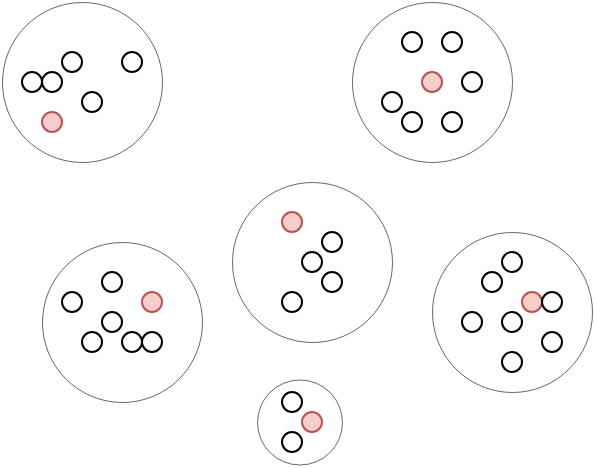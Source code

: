 <mxfile version="26.2.8">
  <diagram name="Side-1" id="GmqKKlnNzwOJKyFPibYE">
    <mxGraphModel dx="612" dy="342" grid="0" gridSize="10" guides="1" tooltips="1" connect="1" arrows="1" fold="1" page="1" pageScale="1" pageWidth="1200" pageHeight="1600" math="0" shadow="0">
      <root>
        <mxCell id="0" />
        <mxCell id="1" parent="0" />
        <mxCell id="3EK2jb_Yd_wLkveHqz7A-48" value="" style="ellipse;whiteSpace=wrap;html=1;aspect=fixed;strokeWidth=0.3;" vertex="1" parent="1">
          <mxGeometry x="415" y="190" width="80" height="80" as="geometry" />
        </mxCell>
        <mxCell id="3EK2jb_Yd_wLkveHqz7A-47" value="0" style="ellipse;whiteSpace=wrap;html=1;aspect=fixed;strokeWidth=0.3;" vertex="1" parent="1">
          <mxGeometry x="375" y="75" width="80" height="80" as="geometry" />
        </mxCell>
        <mxCell id="3EK2jb_Yd_wLkveHqz7A-46" value="" style="ellipse;whiteSpace=wrap;html=1;aspect=fixed;strokeWidth=0.3;" vertex="1" parent="1">
          <mxGeometry x="315" y="165" width="80" height="80" as="geometry" />
        </mxCell>
        <mxCell id="3EK2jb_Yd_wLkveHqz7A-45" value="" style="ellipse;whiteSpace=wrap;html=1;aspect=fixed;strokeWidth=0.3;" vertex="1" parent="1">
          <mxGeometry x="327.5" y="263.75" width="42.5" height="42.5" as="geometry" />
        </mxCell>
        <mxCell id="3EK2jb_Yd_wLkveHqz7A-44" value="" style="ellipse;whiteSpace=wrap;html=1;aspect=fixed;strokeWidth=0.3;" vertex="1" parent="1">
          <mxGeometry x="220" y="195" width="80" height="80" as="geometry" />
        </mxCell>
        <mxCell id="3EK2jb_Yd_wLkveHqz7A-43" value="" style="ellipse;whiteSpace=wrap;html=1;aspect=fixed;strokeWidth=0.3;" vertex="1" parent="1">
          <mxGeometry x="200" y="75" width="80" height="80" as="geometry" />
        </mxCell>
        <mxCell id="3EK2jb_Yd_wLkveHqz7A-1" value="" style="ellipse;whiteSpace=wrap;html=1;aspect=fixed;" vertex="1" parent="1">
          <mxGeometry x="230" y="100" width="10" height="10" as="geometry" />
        </mxCell>
        <mxCell id="3EK2jb_Yd_wLkveHqz7A-2" value="" style="ellipse;whiteSpace=wrap;html=1;aspect=fixed;" vertex="1" parent="1">
          <mxGeometry x="210" y="110" width="10" height="10" as="geometry" />
        </mxCell>
        <mxCell id="3EK2jb_Yd_wLkveHqz7A-3" value="" style="ellipse;whiteSpace=wrap;html=1;aspect=fixed;" vertex="1" parent="1">
          <mxGeometry x="220" y="110" width="10" height="10" as="geometry" />
        </mxCell>
        <mxCell id="3EK2jb_Yd_wLkveHqz7A-4" value="" style="ellipse;whiteSpace=wrap;html=1;aspect=fixed;fillColor=#f8cecc;strokeColor=#b85450;" vertex="1" parent="1">
          <mxGeometry x="220" y="130" width="10" height="10" as="geometry" />
        </mxCell>
        <mxCell id="3EK2jb_Yd_wLkveHqz7A-5" value="" style="ellipse;whiteSpace=wrap;html=1;aspect=fixed;" vertex="1" parent="1">
          <mxGeometry x="260" y="100" width="10" height="10" as="geometry" />
        </mxCell>
        <mxCell id="3EK2jb_Yd_wLkveHqz7A-6" value="" style="ellipse;whiteSpace=wrap;html=1;aspect=fixed;" vertex="1" parent="1">
          <mxGeometry x="240" y="120" width="10" height="10" as="geometry" />
        </mxCell>
        <mxCell id="3EK2jb_Yd_wLkveHqz7A-7" value="" style="ellipse;whiteSpace=wrap;html=1;aspect=fixed;fillColor=#f8cecc;strokeColor=#b85450;" vertex="1" parent="1">
          <mxGeometry x="410" y="110" width="10" height="10" as="geometry" />
        </mxCell>
        <mxCell id="3EK2jb_Yd_wLkveHqz7A-8" value="" style="ellipse;whiteSpace=wrap;html=1;aspect=fixed;" vertex="1" parent="1">
          <mxGeometry x="430" y="110" width="10" height="10" as="geometry" />
        </mxCell>
        <mxCell id="3EK2jb_Yd_wLkveHqz7A-9" value="" style="ellipse;whiteSpace=wrap;html=1;aspect=fixed;" vertex="1" parent="1">
          <mxGeometry x="420" y="130" width="10" height="10" as="geometry" />
        </mxCell>
        <mxCell id="3EK2jb_Yd_wLkveHqz7A-10" value="" style="ellipse;whiteSpace=wrap;html=1;aspect=fixed;" vertex="1" parent="1">
          <mxGeometry x="390" y="120" width="10" height="10" as="geometry" />
        </mxCell>
        <mxCell id="3EK2jb_Yd_wLkveHqz7A-11" value="" style="ellipse;whiteSpace=wrap;html=1;aspect=fixed;" vertex="1" parent="1">
          <mxGeometry x="400" y="90" width="10" height="10" as="geometry" />
        </mxCell>
        <mxCell id="3EK2jb_Yd_wLkveHqz7A-12" value="" style="ellipse;whiteSpace=wrap;html=1;aspect=fixed;" vertex="1" parent="1">
          <mxGeometry x="400" y="130" width="10" height="10" as="geometry" />
        </mxCell>
        <mxCell id="3EK2jb_Yd_wLkveHqz7A-13" value="" style="ellipse;whiteSpace=wrap;html=1;aspect=fixed;" vertex="1" parent="1">
          <mxGeometry x="420" y="90" width="10" height="10" as="geometry" />
        </mxCell>
        <mxCell id="3EK2jb_Yd_wLkveHqz7A-14" value="" style="ellipse;whiteSpace=wrap;html=1;aspect=fixed;" vertex="1" parent="1">
          <mxGeometry x="250" y="230" width="10" height="10" as="geometry" />
        </mxCell>
        <mxCell id="3EK2jb_Yd_wLkveHqz7A-15" value="" style="ellipse;whiteSpace=wrap;html=1;aspect=fixed;fillColor=#f8cecc;strokeColor=#b85450;" vertex="1" parent="1">
          <mxGeometry x="270" y="220" width="10" height="10" as="geometry" />
        </mxCell>
        <mxCell id="3EK2jb_Yd_wLkveHqz7A-16" value="" style="ellipse;whiteSpace=wrap;html=1;aspect=fixed;" vertex="1" parent="1">
          <mxGeometry x="270" y="240" width="10" height="10" as="geometry" />
        </mxCell>
        <mxCell id="3EK2jb_Yd_wLkveHqz7A-17" value="" style="ellipse;whiteSpace=wrap;html=1;aspect=fixed;" vertex="1" parent="1">
          <mxGeometry x="250" y="210" width="10" height="10" as="geometry" />
        </mxCell>
        <mxCell id="3EK2jb_Yd_wLkveHqz7A-18" value="" style="ellipse;whiteSpace=wrap;html=1;aspect=fixed;" vertex="1" parent="1">
          <mxGeometry x="230" y="220" width="10" height="10" as="geometry" />
        </mxCell>
        <mxCell id="3EK2jb_Yd_wLkveHqz7A-19" value="" style="ellipse;whiteSpace=wrap;html=1;aspect=fixed;" vertex="1" parent="1">
          <mxGeometry x="260" y="240" width="10" height="10" as="geometry" />
        </mxCell>
        <mxCell id="3EK2jb_Yd_wLkveHqz7A-20" value="" style="ellipse;whiteSpace=wrap;html=1;aspect=fixed;" vertex="1" parent="1">
          <mxGeometry x="240" y="240" width="10" height="10" as="geometry" />
        </mxCell>
        <mxCell id="3EK2jb_Yd_wLkveHqz7A-21" value="" style="ellipse;whiteSpace=wrap;html=1;aspect=fixed;fillColor=#f8cecc;strokeColor=#b85450;" vertex="1" parent="1">
          <mxGeometry x="460" y="220" width="10" height="10" as="geometry" />
        </mxCell>
        <mxCell id="3EK2jb_Yd_wLkveHqz7A-22" value="" style="ellipse;whiteSpace=wrap;html=1;aspect=fixed;" vertex="1" parent="1">
          <mxGeometry x="440" y="210" width="10" height="10" as="geometry" />
        </mxCell>
        <mxCell id="3EK2jb_Yd_wLkveHqz7A-23" value="" style="ellipse;whiteSpace=wrap;html=1;aspect=fixed;" vertex="1" parent="1">
          <mxGeometry x="450" y="230" width="10" height="10" as="geometry" />
        </mxCell>
        <mxCell id="3EK2jb_Yd_wLkveHqz7A-24" value="" style="ellipse;whiteSpace=wrap;html=1;aspect=fixed;" vertex="1" parent="1">
          <mxGeometry x="430" y="230" width="10" height="10" as="geometry" />
        </mxCell>
        <mxCell id="3EK2jb_Yd_wLkveHqz7A-25" value="" style="ellipse;whiteSpace=wrap;html=1;aspect=fixed;" vertex="1" parent="1">
          <mxGeometry x="450" y="200" width="10" height="10" as="geometry" />
        </mxCell>
        <mxCell id="3EK2jb_Yd_wLkveHqz7A-26" value="" style="ellipse;whiteSpace=wrap;html=1;aspect=fixed;" vertex="1" parent="1">
          <mxGeometry x="470" y="240" width="10" height="10" as="geometry" />
        </mxCell>
        <mxCell id="3EK2jb_Yd_wLkveHqz7A-27" value="" style="ellipse;whiteSpace=wrap;html=1;aspect=fixed;" vertex="1" parent="1">
          <mxGeometry x="450" y="250" width="10" height="10" as="geometry" />
        </mxCell>
        <mxCell id="3EK2jb_Yd_wLkveHqz7A-28" value="" style="ellipse;whiteSpace=wrap;html=1;aspect=fixed;" vertex="1" parent="1">
          <mxGeometry x="340" y="270" width="10" height="10" as="geometry" />
        </mxCell>
        <mxCell id="3EK2jb_Yd_wLkveHqz7A-29" value="" style="ellipse;whiteSpace=wrap;html=1;aspect=fixed;fillColor=#f8cecc;strokeColor=#b85450;" vertex="1" parent="1">
          <mxGeometry x="350" y="280" width="10" height="10" as="geometry" />
        </mxCell>
        <mxCell id="3EK2jb_Yd_wLkveHqz7A-30" value="" style="ellipse;whiteSpace=wrap;html=1;aspect=fixed;" vertex="1" parent="1">
          <mxGeometry x="350" y="200" width="10" height="10" as="geometry" />
        </mxCell>
        <mxCell id="3EK2jb_Yd_wLkveHqz7A-31" value="" style="ellipse;whiteSpace=wrap;html=1;aspect=fixed;" vertex="1" parent="1">
          <mxGeometry x="360" y="210" width="10" height="10" as="geometry" />
        </mxCell>
        <mxCell id="3EK2jb_Yd_wLkveHqz7A-32" value="" style="ellipse;whiteSpace=wrap;html=1;aspect=fixed;" vertex="1" parent="1">
          <mxGeometry x="360" y="190" width="10" height="10" as="geometry" />
        </mxCell>
        <mxCell id="3EK2jb_Yd_wLkveHqz7A-33" value="" style="ellipse;whiteSpace=wrap;html=1;aspect=fixed;fillColor=#f8cecc;strokeColor=#b85450;" vertex="1" parent="1">
          <mxGeometry x="340" y="180" width="10" height="10" as="geometry" />
        </mxCell>
        <mxCell id="3EK2jb_Yd_wLkveHqz7A-34" value="" style="ellipse;whiteSpace=wrap;html=1;aspect=fixed;" vertex="1" parent="1">
          <mxGeometry x="340" y="220" width="10" height="10" as="geometry" />
        </mxCell>
        <mxCell id="3EK2jb_Yd_wLkveHqz7A-35" value="" style="ellipse;whiteSpace=wrap;html=1;aspect=fixed;" vertex="1" parent="1">
          <mxGeometry x="470" y="220" width="10" height="10" as="geometry" />
        </mxCell>
        <mxCell id="3EK2jb_Yd_wLkveHqz7A-40" value="" style="ellipse;whiteSpace=wrap;html=1;aspect=fixed;" vertex="1" parent="1">
          <mxGeometry x="340" y="290" width="10" height="10" as="geometry" />
        </mxCell>
      </root>
    </mxGraphModel>
  </diagram>
</mxfile>

